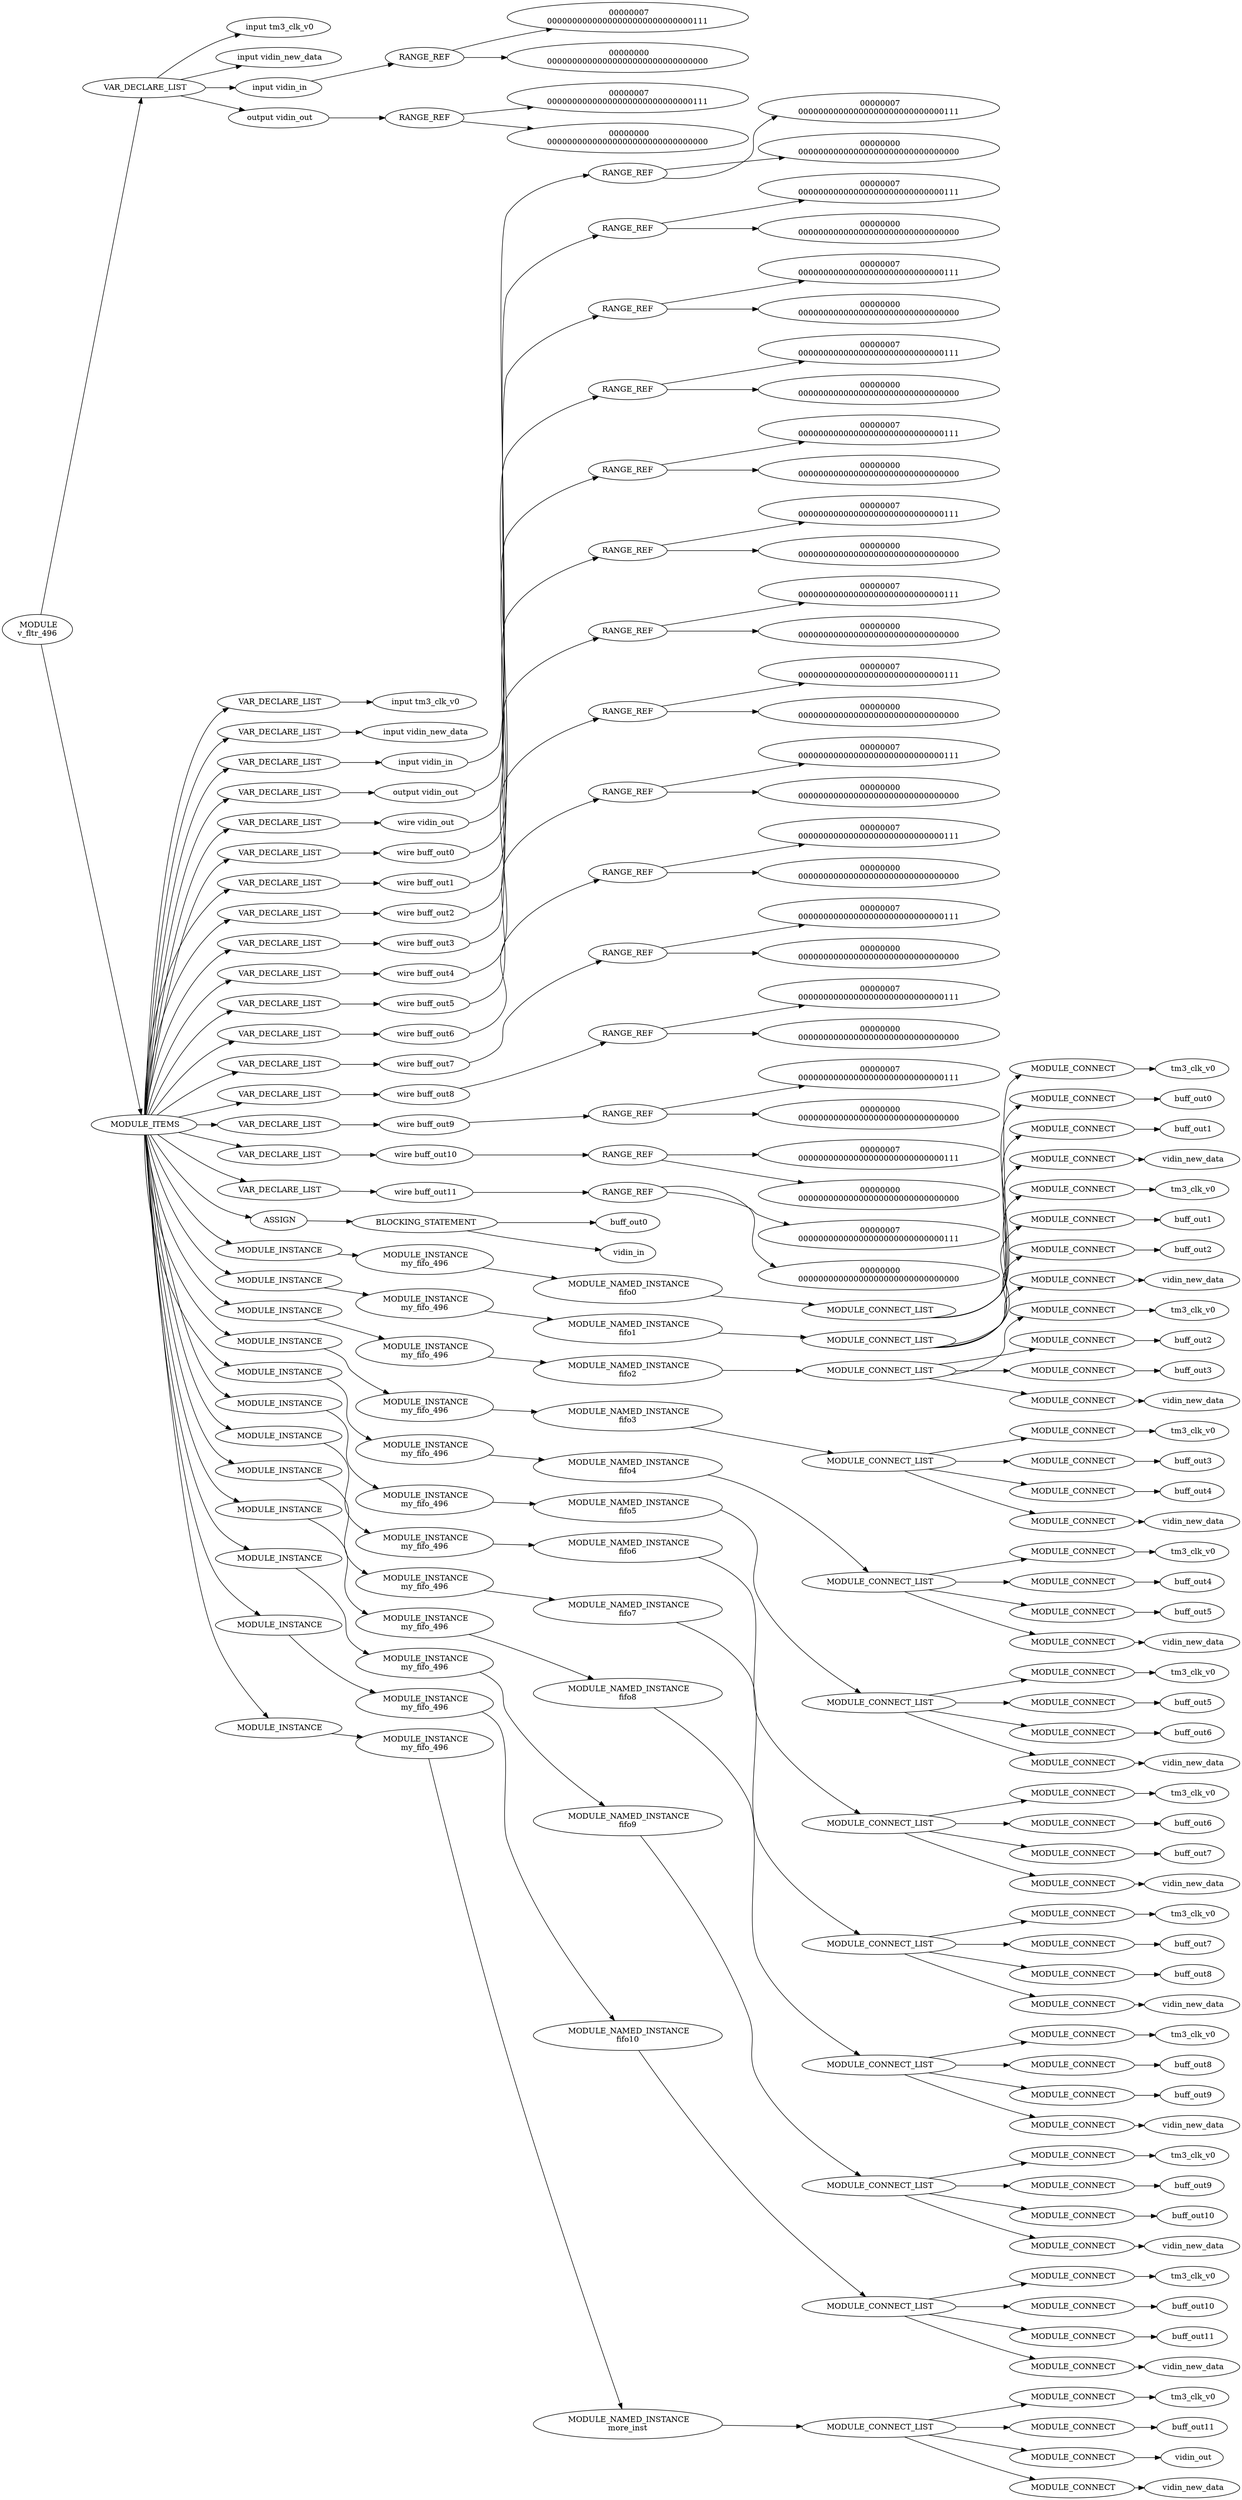 digraph G {	
rankdir=LR;	
ranksep=.25;
	0 [label=< MODULE<br/>v_fltr_496>];
	1 [label=< VAR_DECLARE_LIST>];
	0 -> 1;
	2 [label=< input tm3_clk_v0>];
	1 -> 2;
	3 [label=< input vidin_new_data>];
	1 -> 3;
	4 [label=< input vidin_in>];
	1 -> 4;
	5 [label=<RANGE_REF>];
	4 -> 5;
	6 [label=< 00000007<br/>00000000000000000000000000000111>];
	5 -> 6;
	7 [label=< 00000000<br/>00000000000000000000000000000000>];
	5 -> 7;
	8 [label=< output vidin_out>];
	1 -> 8;
	9 [label=<RANGE_REF>];
	8 -> 9;
	10 [label=< 00000007<br/>00000000000000000000000000000111>];
	9 -> 10;
	11 [label=< 00000000<br/>00000000000000000000000000000000>];
	9 -> 11;
	12 [label=< MODULE_ITEMS>];
	0 -> 12;
	13 [label=< VAR_DECLARE_LIST>];
	12 -> 13;
	14 [label=< input tm3_clk_v0>];
	13 -> 14;
	15 [label=< VAR_DECLARE_LIST>];
	12 -> 15;
	16 [label=< input vidin_new_data>];
	15 -> 16;
	17 [label=< VAR_DECLARE_LIST>];
	12 -> 17;
	18 [label=< input vidin_in>];
	17 -> 18;
	19 [label=<RANGE_REF>];
	18 -> 19;
	20 [label=< 00000007<br/>00000000000000000000000000000111>];
	19 -> 20;
	21 [label=< 00000000<br/>00000000000000000000000000000000>];
	19 -> 21;
	22 [label=< VAR_DECLARE_LIST>];
	12 -> 22;
	23 [label=< output vidin_out>];
	22 -> 23;
	24 [label=<RANGE_REF>];
	23 -> 24;
	25 [label=< 00000007<br/>00000000000000000000000000000111>];
	24 -> 25;
	26 [label=< 00000000<br/>00000000000000000000000000000000>];
	24 -> 26;
	27 [label=< VAR_DECLARE_LIST>];
	12 -> 27;
	28 [label=< wire vidin_out>];
	27 -> 28;
	29 [label=<RANGE_REF>];
	28 -> 29;
	30 [label=< 00000007<br/>00000000000000000000000000000111>];
	29 -> 30;
	31 [label=< 00000000<br/>00000000000000000000000000000000>];
	29 -> 31;
	32 [label=< VAR_DECLARE_LIST>];
	12 -> 32;
	33 [label=< wire buff_out0>];
	32 -> 33;
	34 [label=<RANGE_REF>];
	33 -> 34;
	35 [label=< 00000007<br/>00000000000000000000000000000111>];
	34 -> 35;
	36 [label=< 00000000<br/>00000000000000000000000000000000>];
	34 -> 36;
	37 [label=< VAR_DECLARE_LIST>];
	12 -> 37;
	38 [label=< wire buff_out1>];
	37 -> 38;
	39 [label=<RANGE_REF>];
	38 -> 39;
	40 [label=< 00000007<br/>00000000000000000000000000000111>];
	39 -> 40;
	41 [label=< 00000000<br/>00000000000000000000000000000000>];
	39 -> 41;
	42 [label=< VAR_DECLARE_LIST>];
	12 -> 42;
	43 [label=< wire buff_out2>];
	42 -> 43;
	44 [label=<RANGE_REF>];
	43 -> 44;
	45 [label=< 00000007<br/>00000000000000000000000000000111>];
	44 -> 45;
	46 [label=< 00000000<br/>00000000000000000000000000000000>];
	44 -> 46;
	47 [label=< VAR_DECLARE_LIST>];
	12 -> 47;
	48 [label=< wire buff_out3>];
	47 -> 48;
	49 [label=<RANGE_REF>];
	48 -> 49;
	50 [label=< 00000007<br/>00000000000000000000000000000111>];
	49 -> 50;
	51 [label=< 00000000<br/>00000000000000000000000000000000>];
	49 -> 51;
	52 [label=< VAR_DECLARE_LIST>];
	12 -> 52;
	53 [label=< wire buff_out4>];
	52 -> 53;
	54 [label=<RANGE_REF>];
	53 -> 54;
	55 [label=< 00000007<br/>00000000000000000000000000000111>];
	54 -> 55;
	56 [label=< 00000000<br/>00000000000000000000000000000000>];
	54 -> 56;
	57 [label=< VAR_DECLARE_LIST>];
	12 -> 57;
	58 [label=< wire buff_out5>];
	57 -> 58;
	59 [label=<RANGE_REF>];
	58 -> 59;
	60 [label=< 00000007<br/>00000000000000000000000000000111>];
	59 -> 60;
	61 [label=< 00000000<br/>00000000000000000000000000000000>];
	59 -> 61;
	62 [label=< VAR_DECLARE_LIST>];
	12 -> 62;
	63 [label=< wire buff_out6>];
	62 -> 63;
	64 [label=<RANGE_REF>];
	63 -> 64;
	65 [label=< 00000007<br/>00000000000000000000000000000111>];
	64 -> 65;
	66 [label=< 00000000<br/>00000000000000000000000000000000>];
	64 -> 66;
	67 [label=< VAR_DECLARE_LIST>];
	12 -> 67;
	68 [label=< wire buff_out7>];
	67 -> 68;
	69 [label=<RANGE_REF>];
	68 -> 69;
	70 [label=< 00000007<br/>00000000000000000000000000000111>];
	69 -> 70;
	71 [label=< 00000000<br/>00000000000000000000000000000000>];
	69 -> 71;
	72 [label=< VAR_DECLARE_LIST>];
	12 -> 72;
	73 [label=< wire buff_out8>];
	72 -> 73;
	74 [label=<RANGE_REF>];
	73 -> 74;
	75 [label=< 00000007<br/>00000000000000000000000000000111>];
	74 -> 75;
	76 [label=< 00000000<br/>00000000000000000000000000000000>];
	74 -> 76;
	77 [label=< VAR_DECLARE_LIST>];
	12 -> 77;
	78 [label=< wire buff_out9>];
	77 -> 78;
	79 [label=<RANGE_REF>];
	78 -> 79;
	80 [label=< 00000007<br/>00000000000000000000000000000111>];
	79 -> 80;
	81 [label=< 00000000<br/>00000000000000000000000000000000>];
	79 -> 81;
	82 [label=< VAR_DECLARE_LIST>];
	12 -> 82;
	83 [label=< wire buff_out10>];
	82 -> 83;
	84 [label=<RANGE_REF>];
	83 -> 84;
	85 [label=< 00000007<br/>00000000000000000000000000000111>];
	84 -> 85;
	86 [label=< 00000000<br/>00000000000000000000000000000000>];
	84 -> 86;
	87 [label=< VAR_DECLARE_LIST>];
	12 -> 87;
	88 [label=< wire buff_out11>];
	87 -> 88;
	89 [label=<RANGE_REF>];
	88 -> 89;
	90 [label=< 00000007<br/>00000000000000000000000000000111>];
	89 -> 90;
	91 [label=< 00000000<br/>00000000000000000000000000000000>];
	89 -> 91;
	92 [label=< ASSIGN>];
	12 -> 92;
	93 [label=< BLOCKING_STATEMENT>];
	92 -> 93;
	94 [label=< buff_out0>];
	93 -> 94;
	95 [label=< vidin_in>];
	93 -> 95;
	96 [label=< MODULE_INSTANCE>];
	12 -> 96;
	97 [label=< MODULE_INSTANCE<br/>my_fifo_496>];
	96 -> 97;
	98 [label=< MODULE_NAMED_INSTANCE<br/>fifo0>];
	97 -> 98;
	99 [label=< MODULE_CONNECT_LIST>];
	98 -> 99;
	100 [label=< MODULE_CONNECT>];
	99 -> 100;
	101 [label=< tm3_clk_v0>];
	100 -> 101;
	102 [label=< MODULE_CONNECT>];
	99 -> 102;
	103 [label=< buff_out0>];
	102 -> 103;
	104 [label=< MODULE_CONNECT>];
	99 -> 104;
	105 [label=< buff_out1>];
	104 -> 105;
	106 [label=< MODULE_CONNECT>];
	99 -> 106;
	107 [label=< vidin_new_data>];
	106 -> 107;
	108 [label=< MODULE_INSTANCE>];
	12 -> 108;
	109 [label=< MODULE_INSTANCE<br/>my_fifo_496>];
	108 -> 109;
	110 [label=< MODULE_NAMED_INSTANCE<br/>fifo1>];
	109 -> 110;
	111 [label=< MODULE_CONNECT_LIST>];
	110 -> 111;
	112 [label=< MODULE_CONNECT>];
	111 -> 112;
	113 [label=< tm3_clk_v0>];
	112 -> 113;
	114 [label=< MODULE_CONNECT>];
	111 -> 114;
	115 [label=< buff_out1>];
	114 -> 115;
	116 [label=< MODULE_CONNECT>];
	111 -> 116;
	117 [label=< buff_out2>];
	116 -> 117;
	118 [label=< MODULE_CONNECT>];
	111 -> 118;
	119 [label=< vidin_new_data>];
	118 -> 119;
	120 [label=< MODULE_INSTANCE>];
	12 -> 120;
	121 [label=< MODULE_INSTANCE<br/>my_fifo_496>];
	120 -> 121;
	122 [label=< MODULE_NAMED_INSTANCE<br/>fifo2>];
	121 -> 122;
	123 [label=< MODULE_CONNECT_LIST>];
	122 -> 123;
	124 [label=< MODULE_CONNECT>];
	123 -> 124;
	125 [label=< tm3_clk_v0>];
	124 -> 125;
	126 [label=< MODULE_CONNECT>];
	123 -> 126;
	127 [label=< buff_out2>];
	126 -> 127;
	128 [label=< MODULE_CONNECT>];
	123 -> 128;
	129 [label=< buff_out3>];
	128 -> 129;
	130 [label=< MODULE_CONNECT>];
	123 -> 130;
	131 [label=< vidin_new_data>];
	130 -> 131;
	132 [label=< MODULE_INSTANCE>];
	12 -> 132;
	133 [label=< MODULE_INSTANCE<br/>my_fifo_496>];
	132 -> 133;
	134 [label=< MODULE_NAMED_INSTANCE<br/>fifo3>];
	133 -> 134;
	135 [label=< MODULE_CONNECT_LIST>];
	134 -> 135;
	136 [label=< MODULE_CONNECT>];
	135 -> 136;
	137 [label=< tm3_clk_v0>];
	136 -> 137;
	138 [label=< MODULE_CONNECT>];
	135 -> 138;
	139 [label=< buff_out3>];
	138 -> 139;
	140 [label=< MODULE_CONNECT>];
	135 -> 140;
	141 [label=< buff_out4>];
	140 -> 141;
	142 [label=< MODULE_CONNECT>];
	135 -> 142;
	143 [label=< vidin_new_data>];
	142 -> 143;
	144 [label=< MODULE_INSTANCE>];
	12 -> 144;
	145 [label=< MODULE_INSTANCE<br/>my_fifo_496>];
	144 -> 145;
	146 [label=< MODULE_NAMED_INSTANCE<br/>fifo4>];
	145 -> 146;
	147 [label=< MODULE_CONNECT_LIST>];
	146 -> 147;
	148 [label=< MODULE_CONNECT>];
	147 -> 148;
	149 [label=< tm3_clk_v0>];
	148 -> 149;
	150 [label=< MODULE_CONNECT>];
	147 -> 150;
	151 [label=< buff_out4>];
	150 -> 151;
	152 [label=< MODULE_CONNECT>];
	147 -> 152;
	153 [label=< buff_out5>];
	152 -> 153;
	154 [label=< MODULE_CONNECT>];
	147 -> 154;
	155 [label=< vidin_new_data>];
	154 -> 155;
	156 [label=< MODULE_INSTANCE>];
	12 -> 156;
	157 [label=< MODULE_INSTANCE<br/>my_fifo_496>];
	156 -> 157;
	158 [label=< MODULE_NAMED_INSTANCE<br/>fifo5>];
	157 -> 158;
	159 [label=< MODULE_CONNECT_LIST>];
	158 -> 159;
	160 [label=< MODULE_CONNECT>];
	159 -> 160;
	161 [label=< tm3_clk_v0>];
	160 -> 161;
	162 [label=< MODULE_CONNECT>];
	159 -> 162;
	163 [label=< buff_out5>];
	162 -> 163;
	164 [label=< MODULE_CONNECT>];
	159 -> 164;
	165 [label=< buff_out6>];
	164 -> 165;
	166 [label=< MODULE_CONNECT>];
	159 -> 166;
	167 [label=< vidin_new_data>];
	166 -> 167;
	168 [label=< MODULE_INSTANCE>];
	12 -> 168;
	169 [label=< MODULE_INSTANCE<br/>my_fifo_496>];
	168 -> 169;
	170 [label=< MODULE_NAMED_INSTANCE<br/>fifo6>];
	169 -> 170;
	171 [label=< MODULE_CONNECT_LIST>];
	170 -> 171;
	172 [label=< MODULE_CONNECT>];
	171 -> 172;
	173 [label=< tm3_clk_v0>];
	172 -> 173;
	174 [label=< MODULE_CONNECT>];
	171 -> 174;
	175 [label=< buff_out6>];
	174 -> 175;
	176 [label=< MODULE_CONNECT>];
	171 -> 176;
	177 [label=< buff_out7>];
	176 -> 177;
	178 [label=< MODULE_CONNECT>];
	171 -> 178;
	179 [label=< vidin_new_data>];
	178 -> 179;
	180 [label=< MODULE_INSTANCE>];
	12 -> 180;
	181 [label=< MODULE_INSTANCE<br/>my_fifo_496>];
	180 -> 181;
	182 [label=< MODULE_NAMED_INSTANCE<br/>fifo7>];
	181 -> 182;
	183 [label=< MODULE_CONNECT_LIST>];
	182 -> 183;
	184 [label=< MODULE_CONNECT>];
	183 -> 184;
	185 [label=< tm3_clk_v0>];
	184 -> 185;
	186 [label=< MODULE_CONNECT>];
	183 -> 186;
	187 [label=< buff_out7>];
	186 -> 187;
	188 [label=< MODULE_CONNECT>];
	183 -> 188;
	189 [label=< buff_out8>];
	188 -> 189;
	190 [label=< MODULE_CONNECT>];
	183 -> 190;
	191 [label=< vidin_new_data>];
	190 -> 191;
	192 [label=< MODULE_INSTANCE>];
	12 -> 192;
	193 [label=< MODULE_INSTANCE<br/>my_fifo_496>];
	192 -> 193;
	194 [label=< MODULE_NAMED_INSTANCE<br/>fifo8>];
	193 -> 194;
	195 [label=< MODULE_CONNECT_LIST>];
	194 -> 195;
	196 [label=< MODULE_CONNECT>];
	195 -> 196;
	197 [label=< tm3_clk_v0>];
	196 -> 197;
	198 [label=< MODULE_CONNECT>];
	195 -> 198;
	199 [label=< buff_out8>];
	198 -> 199;
	200 [label=< MODULE_CONNECT>];
	195 -> 200;
	201 [label=< buff_out9>];
	200 -> 201;
	202 [label=< MODULE_CONNECT>];
	195 -> 202;
	203 [label=< vidin_new_data>];
	202 -> 203;
	204 [label=< MODULE_INSTANCE>];
	12 -> 204;
	205 [label=< MODULE_INSTANCE<br/>my_fifo_496>];
	204 -> 205;
	206 [label=< MODULE_NAMED_INSTANCE<br/>fifo9>];
	205 -> 206;
	207 [label=< MODULE_CONNECT_LIST>];
	206 -> 207;
	208 [label=< MODULE_CONNECT>];
	207 -> 208;
	209 [label=< tm3_clk_v0>];
	208 -> 209;
	210 [label=< MODULE_CONNECT>];
	207 -> 210;
	211 [label=< buff_out9>];
	210 -> 211;
	212 [label=< MODULE_CONNECT>];
	207 -> 212;
	213 [label=< buff_out10>];
	212 -> 213;
	214 [label=< MODULE_CONNECT>];
	207 -> 214;
	215 [label=< vidin_new_data>];
	214 -> 215;
	216 [label=< MODULE_INSTANCE>];
	12 -> 216;
	217 [label=< MODULE_INSTANCE<br/>my_fifo_496>];
	216 -> 217;
	218 [label=< MODULE_NAMED_INSTANCE<br/>fifo10>];
	217 -> 218;
	219 [label=< MODULE_CONNECT_LIST>];
	218 -> 219;
	220 [label=< MODULE_CONNECT>];
	219 -> 220;
	221 [label=< tm3_clk_v0>];
	220 -> 221;
	222 [label=< MODULE_CONNECT>];
	219 -> 222;
	223 [label=< buff_out10>];
	222 -> 223;
	224 [label=< MODULE_CONNECT>];
	219 -> 224;
	225 [label=< buff_out11>];
	224 -> 225;
	226 [label=< MODULE_CONNECT>];
	219 -> 226;
	227 [label=< vidin_new_data>];
	226 -> 227;
	228 [label=< MODULE_INSTANCE>];
	12 -> 228;
	229 [label=< MODULE_INSTANCE<br/>my_fifo_496>];
	228 -> 229;
	230 [label=< MODULE_NAMED_INSTANCE<br/>more_inst>];
	229 -> 230;
	231 [label=< MODULE_CONNECT_LIST>];
	230 -> 231;
	232 [label=< MODULE_CONNECT>];
	231 -> 232;
	233 [label=< tm3_clk_v0>];
	232 -> 233;
	234 [label=< MODULE_CONNECT>];
	231 -> 234;
	235 [label=< buff_out11>];
	234 -> 235;
	236 [label=< MODULE_CONNECT>];
	231 -> 236;
	237 [label=< vidin_out>];
	236 -> 237;
	238 [label=< MODULE_CONNECT>];
	231 -> 238;
	239 [label=< vidin_new_data>];
	238 -> 239;
}
